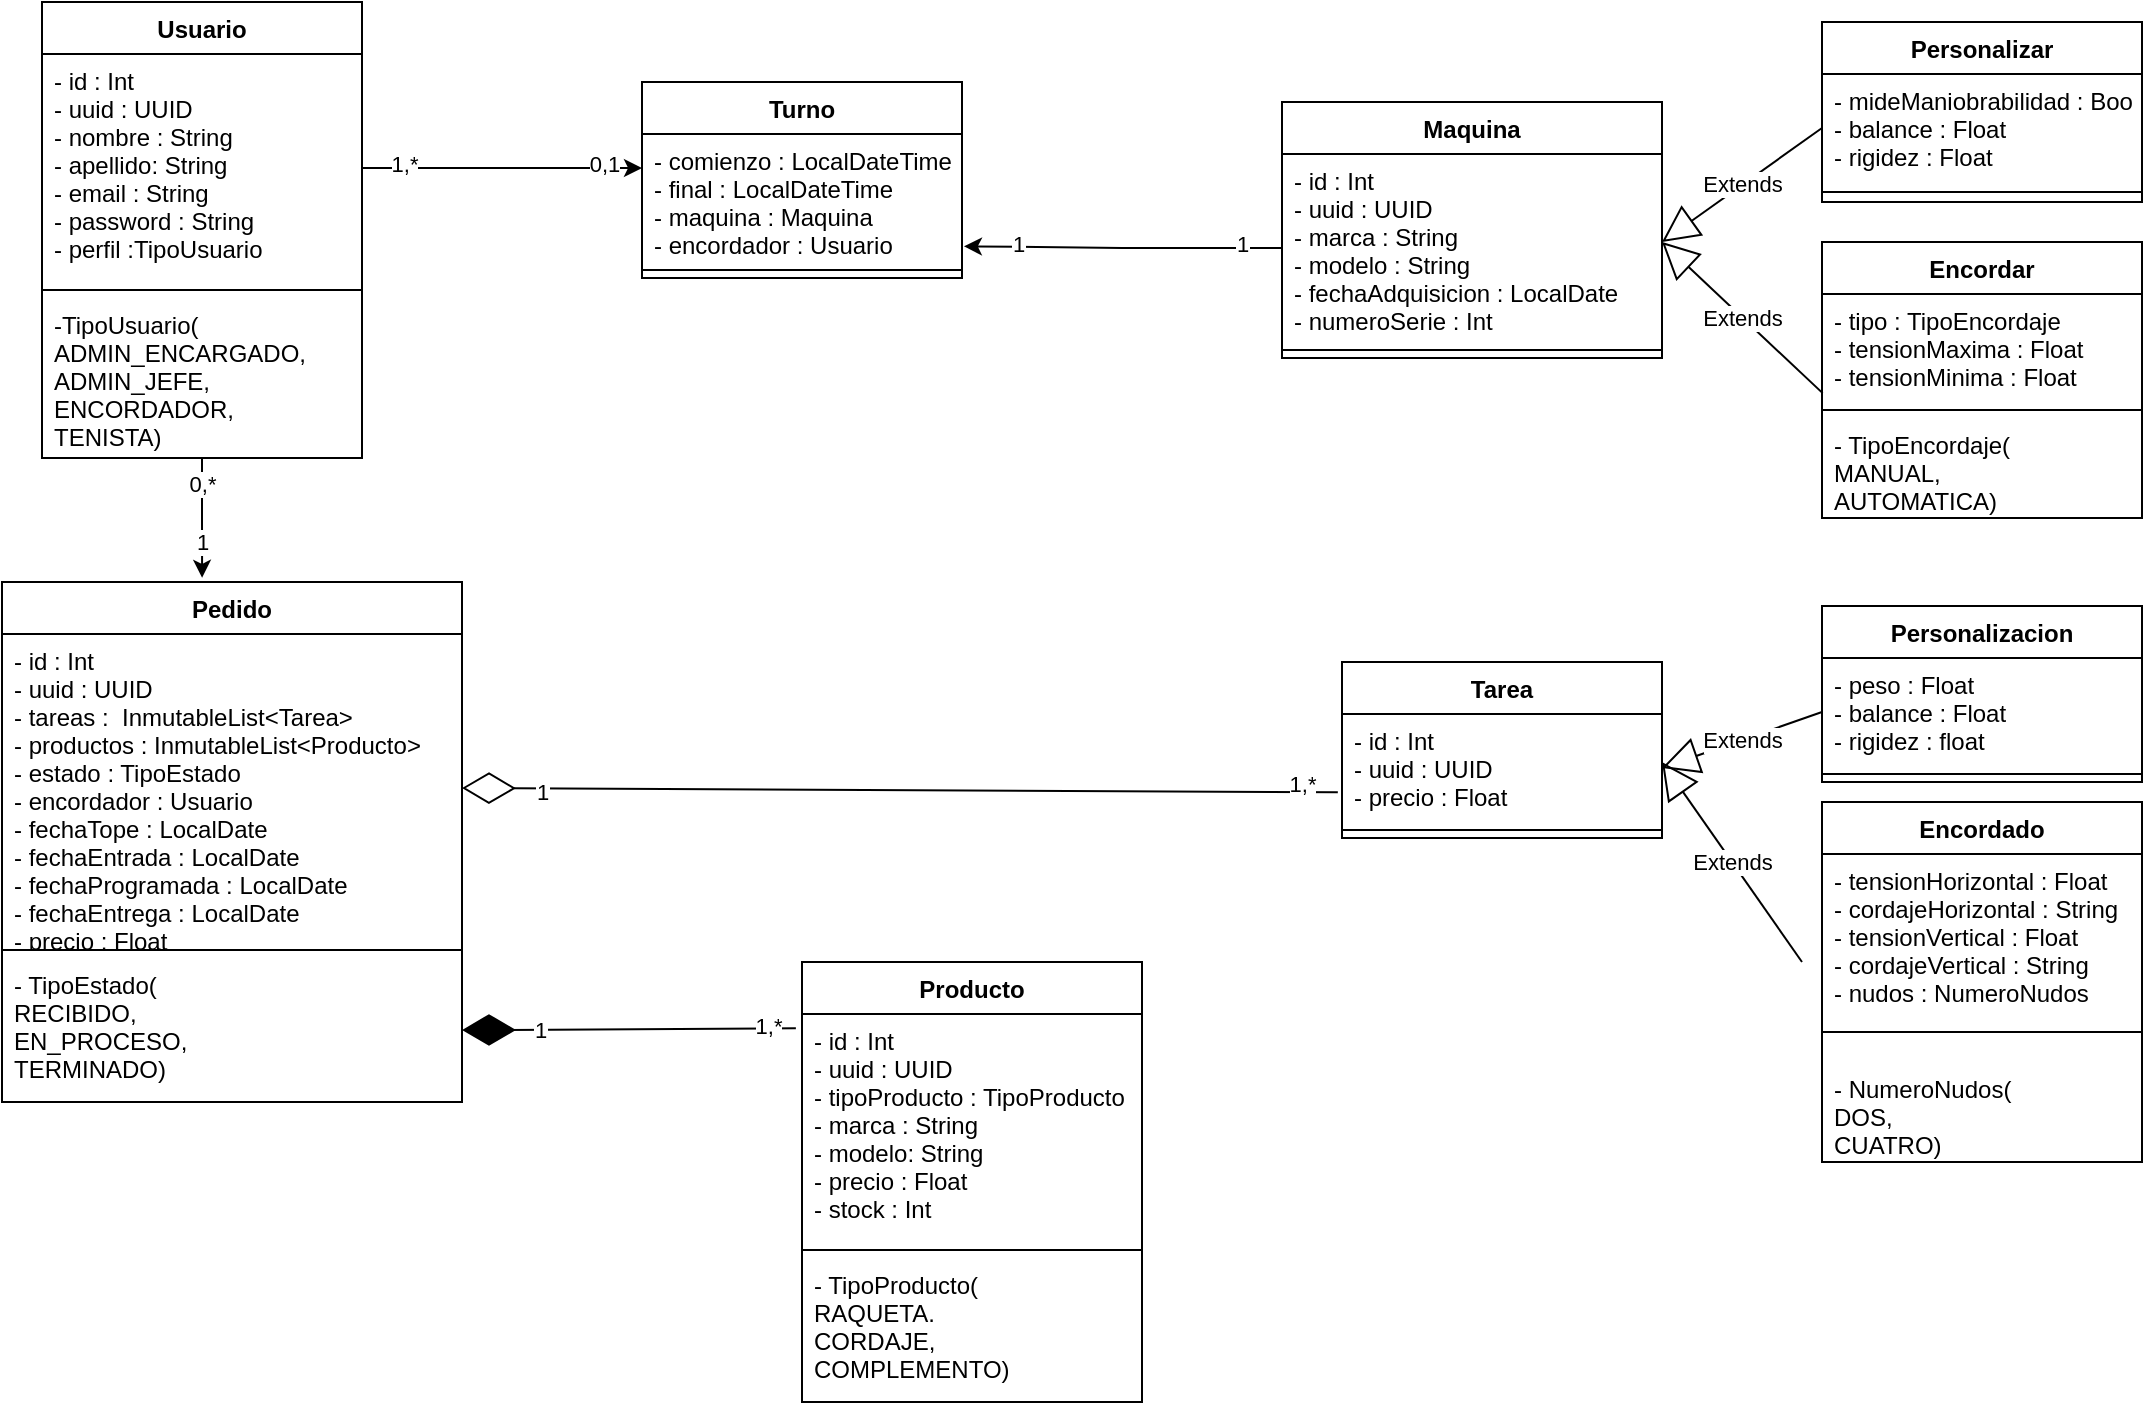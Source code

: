 <mxfile version="20.5.3" type="device"><diagram id="E_pRWV0AYEnP4RwV7NFo" name="Página-1"><mxGraphModel dx="1714" dy="902" grid="1" gridSize="10" guides="1" tooltips="1" connect="1" arrows="1" fold="1" page="1" pageScale="1" pageWidth="827" pageHeight="1169" math="0" shadow="0"><root><mxCell id="0"/><mxCell id="1" parent="0"/><mxCell id="azom3J5PFY-KsBXdHnDC-73" style="edgeStyle=orthogonalEdgeStyle;rounded=0;orthogonalLoop=1;jettySize=auto;html=1;entryX=0.435;entryY=-0.008;entryDx=0;entryDy=0;entryPerimeter=0;" edge="1" parent="1" source="azom3J5PFY-KsBXdHnDC-1" target="azom3J5PFY-KsBXdHnDC-14"><mxGeometry relative="1" as="geometry"><mxPoint x="-110" y="350" as="targetPoint"/></mxGeometry></mxCell><mxCell id="azom3J5PFY-KsBXdHnDC-81" value="1" style="edgeLabel;html=1;align=center;verticalAlign=middle;resizable=0;points=[];" vertex="1" connectable="0" parent="azom3J5PFY-KsBXdHnDC-73"><mxGeometry x="-0.733" relative="1" as="geometry"><mxPoint y="34" as="offset"/></mxGeometry></mxCell><mxCell id="azom3J5PFY-KsBXdHnDC-85" value="0,*" style="edgeLabel;html=1;align=center;verticalAlign=middle;resizable=0;points=[];" vertex="1" connectable="0" parent="azom3J5PFY-KsBXdHnDC-73"><mxGeometry x="0.268" relative="1" as="geometry"><mxPoint y="-25" as="offset"/></mxGeometry></mxCell><mxCell id="azom3J5PFY-KsBXdHnDC-1" value="Usuario" style="swimlane;fontStyle=1;align=center;verticalAlign=top;childLayout=stackLayout;horizontal=1;startSize=26;horizontalStack=0;resizeParent=1;resizeParentMax=0;resizeLast=0;collapsible=1;marginBottom=0;" vertex="1" parent="1"><mxGeometry x="-190" y="70" width="160" height="228" as="geometry"/></mxCell><mxCell id="azom3J5PFY-KsBXdHnDC-2" value="- id : Int&#10;- uuid : UUID&#10;- nombre : String&#10;- apellido: String&#10;- email : String&#10;- password : String&#10;- perfil :TipoUsuario" style="text;strokeColor=none;fillColor=none;align=left;verticalAlign=top;spacingLeft=4;spacingRight=4;overflow=hidden;rotatable=0;points=[[0,0.5],[1,0.5]];portConstraint=eastwest;" vertex="1" parent="azom3J5PFY-KsBXdHnDC-1"><mxGeometry y="26" width="160" height="114" as="geometry"/></mxCell><mxCell id="azom3J5PFY-KsBXdHnDC-3" value="" style="line;strokeWidth=1;fillColor=none;align=left;verticalAlign=middle;spacingTop=-1;spacingLeft=3;spacingRight=3;rotatable=0;labelPosition=right;points=[];portConstraint=eastwest;strokeColor=inherit;" vertex="1" parent="azom3J5PFY-KsBXdHnDC-1"><mxGeometry y="140" width="160" height="8" as="geometry"/></mxCell><mxCell id="azom3J5PFY-KsBXdHnDC-4" value="-TipoUsuario(&#10;ADMIN_ENCARGADO,&#10;ADMIN_JEFE,&#10;ENCORDADOR, &#10;TENISTA)" style="text;strokeColor=none;fillColor=none;align=left;verticalAlign=top;spacingLeft=4;spacingRight=4;overflow=hidden;rotatable=0;points=[[0,0.5],[1,0.5]];portConstraint=eastwest;" vertex="1" parent="azom3J5PFY-KsBXdHnDC-1"><mxGeometry y="148" width="160" height="80" as="geometry"/></mxCell><mxCell id="azom3J5PFY-KsBXdHnDC-10" value="Maquina" style="swimlane;fontStyle=1;align=center;verticalAlign=top;childLayout=stackLayout;horizontal=1;startSize=26;horizontalStack=0;resizeParent=1;resizeParentMax=0;resizeLast=0;collapsible=1;marginBottom=0;" vertex="1" parent="1"><mxGeometry x="430" y="120" width="190" height="128" as="geometry"/></mxCell><mxCell id="azom3J5PFY-KsBXdHnDC-11" value="- id : Int&#10;- uuid : UUID&#10;- marca : String&#10;- modelo : String&#10;- fechaAdquisicion : LocalDate&#10;- numeroSerie : Int&#10;&#10;" style="text;strokeColor=none;fillColor=none;align=left;verticalAlign=top;spacingLeft=4;spacingRight=4;overflow=hidden;rotatable=0;points=[[0,0.5],[1,0.5]];portConstraint=eastwest;" vertex="1" parent="azom3J5PFY-KsBXdHnDC-10"><mxGeometry y="26" width="190" height="94" as="geometry"/></mxCell><mxCell id="azom3J5PFY-KsBXdHnDC-12" value="" style="line;strokeWidth=1;fillColor=none;align=left;verticalAlign=middle;spacingTop=-1;spacingLeft=3;spacingRight=3;rotatable=0;labelPosition=right;points=[];portConstraint=eastwest;strokeColor=inherit;" vertex="1" parent="azom3J5PFY-KsBXdHnDC-10"><mxGeometry y="120" width="190" height="8" as="geometry"/></mxCell><mxCell id="azom3J5PFY-KsBXdHnDC-14" value="Pedido" style="swimlane;fontStyle=1;align=center;verticalAlign=top;childLayout=stackLayout;horizontal=1;startSize=26;horizontalStack=0;resizeParent=1;resizeParentMax=0;resizeLast=0;collapsible=1;marginBottom=0;" vertex="1" parent="1"><mxGeometry x="-210" y="360" width="230" height="260" as="geometry"/></mxCell><mxCell id="azom3J5PFY-KsBXdHnDC-15" value="- id : Int&#10;- uuid : UUID&#10;- tareas :  InmutableList&lt;Tarea&gt;&#10;- productos : InmutableList&lt;Producto&gt;&#10;- estado : TipoEstado&#10;- encordador : Usuario&#10;- fechaTope : LocalDate&#10;- fechaEntrada : LocalDate&#10;- fechaProgramada : LocalDate&#10;- fechaEntrega : LocalDate&#10;- precio : Float" style="text;strokeColor=none;fillColor=none;align=left;verticalAlign=top;spacingLeft=4;spacingRight=4;overflow=hidden;rotatable=0;points=[[0,0.5],[1,0.5]];portConstraint=eastwest;" vertex="1" parent="azom3J5PFY-KsBXdHnDC-14"><mxGeometry y="26" width="230" height="154" as="geometry"/></mxCell><mxCell id="azom3J5PFY-KsBXdHnDC-16" value="" style="line;strokeWidth=1;fillColor=none;align=left;verticalAlign=middle;spacingTop=-1;spacingLeft=3;spacingRight=3;rotatable=0;labelPosition=right;points=[];portConstraint=eastwest;strokeColor=inherit;" vertex="1" parent="azom3J5PFY-KsBXdHnDC-14"><mxGeometry y="180" width="230" height="8" as="geometry"/></mxCell><mxCell id="azom3J5PFY-KsBXdHnDC-17" value="- TipoEstado(&#10;RECIBIDO,&#10;EN_PROCESO,&#10;TERMINADO)" style="text;strokeColor=none;fillColor=none;align=left;verticalAlign=top;spacingLeft=4;spacingRight=4;overflow=hidden;rotatable=0;points=[[0,0.5],[1,0.5]];portConstraint=eastwest;" vertex="1" parent="azom3J5PFY-KsBXdHnDC-14"><mxGeometry y="188" width="230" height="72" as="geometry"/></mxCell><mxCell id="azom3J5PFY-KsBXdHnDC-26" value="Producto" style="swimlane;fontStyle=1;align=center;verticalAlign=top;childLayout=stackLayout;horizontal=1;startSize=26;horizontalStack=0;resizeParent=1;resizeParentMax=0;resizeLast=0;collapsible=1;marginBottom=0;" vertex="1" parent="1"><mxGeometry x="190" y="550" width="170" height="220" as="geometry"/></mxCell><mxCell id="azom3J5PFY-KsBXdHnDC-27" value="- id : Int&#10;- uuid : UUID&#10;- tipoProducto : TipoProducto&#10;- marca : String&#10;- modelo: String&#10;- precio : Float&#10;- stock : Int&#10;" style="text;strokeColor=none;fillColor=none;align=left;verticalAlign=top;spacingLeft=4;spacingRight=4;overflow=hidden;rotatable=0;points=[[0,0.5],[1,0.5]];portConstraint=eastwest;" vertex="1" parent="azom3J5PFY-KsBXdHnDC-26"><mxGeometry y="26" width="170" height="114" as="geometry"/></mxCell><mxCell id="azom3J5PFY-KsBXdHnDC-28" value="" style="line;strokeWidth=1;fillColor=none;align=left;verticalAlign=middle;spacingTop=-1;spacingLeft=3;spacingRight=3;rotatable=0;labelPosition=right;points=[];portConstraint=eastwest;strokeColor=inherit;" vertex="1" parent="azom3J5PFY-KsBXdHnDC-26"><mxGeometry y="140" width="170" height="8" as="geometry"/></mxCell><mxCell id="azom3J5PFY-KsBXdHnDC-29" value="- TipoProducto(&#10;RAQUETA.&#10;CORDAJE,&#10;COMPLEMENTO)" style="text;strokeColor=none;fillColor=none;align=left;verticalAlign=top;spacingLeft=4;spacingRight=4;overflow=hidden;rotatable=0;points=[[0,0.5],[1,0.5]];portConstraint=eastwest;" vertex="1" parent="azom3J5PFY-KsBXdHnDC-26"><mxGeometry y="148" width="170" height="72" as="geometry"/></mxCell><mxCell id="azom3J5PFY-KsBXdHnDC-36" value="Tarea" style="swimlane;fontStyle=1;align=center;verticalAlign=top;childLayout=stackLayout;horizontal=1;startSize=26;horizontalStack=0;resizeParent=1;resizeParentMax=0;resizeLast=0;collapsible=1;marginBottom=0;" vertex="1" parent="1"><mxGeometry x="460" y="400" width="160" height="88" as="geometry"/></mxCell><mxCell id="azom3J5PFY-KsBXdHnDC-37" value="- id : Int&#10;- uuid : UUID&#10;- precio : Float" style="text;strokeColor=none;fillColor=none;align=left;verticalAlign=top;spacingLeft=4;spacingRight=4;overflow=hidden;rotatable=0;points=[[0,0.5],[1,0.5]];portConstraint=eastwest;" vertex="1" parent="azom3J5PFY-KsBXdHnDC-36"><mxGeometry y="26" width="160" height="54" as="geometry"/></mxCell><mxCell id="azom3J5PFY-KsBXdHnDC-38" value="" style="line;strokeWidth=1;fillColor=none;align=left;verticalAlign=middle;spacingTop=-1;spacingLeft=3;spacingRight=3;rotatable=0;labelPosition=right;points=[];portConstraint=eastwest;strokeColor=inherit;" vertex="1" parent="azom3J5PFY-KsBXdHnDC-36"><mxGeometry y="80" width="160" height="8" as="geometry"/></mxCell><mxCell id="azom3J5PFY-KsBXdHnDC-40" value="Encordado" style="swimlane;fontStyle=1;align=center;verticalAlign=top;childLayout=stackLayout;horizontal=1;startSize=26;horizontalStack=0;resizeParent=1;resizeParentMax=0;resizeLast=0;collapsible=1;marginBottom=0;" vertex="1" parent="1"><mxGeometry x="700" y="470" width="160" height="180" as="geometry"/></mxCell><mxCell id="azom3J5PFY-KsBXdHnDC-41" value="- tensionHorizontal : Float&#10;- cordajeHorizontal : String&#10;- tensionVertical : Float&#10;- cordajeVertical : String&#10;- nudos : NumeroNudos" style="text;strokeColor=none;fillColor=none;align=left;verticalAlign=top;spacingLeft=4;spacingRight=4;overflow=hidden;rotatable=0;points=[[0,0.5],[1,0.5]];portConstraint=eastwest;" vertex="1" parent="azom3J5PFY-KsBXdHnDC-40"><mxGeometry y="26" width="160" height="74" as="geometry"/></mxCell><mxCell id="azom3J5PFY-KsBXdHnDC-42" value="" style="line;strokeWidth=1;fillColor=none;align=left;verticalAlign=middle;spacingTop=-1;spacingLeft=3;spacingRight=3;rotatable=0;labelPosition=right;points=[];portConstraint=eastwest;strokeColor=inherit;" vertex="1" parent="azom3J5PFY-KsBXdHnDC-40"><mxGeometry y="100" width="160" height="30" as="geometry"/></mxCell><mxCell id="azom3J5PFY-KsBXdHnDC-48" value="- NumeroNudos(&#10;DOS,&#10;CUATRO)" style="text;strokeColor=none;fillColor=none;align=left;verticalAlign=top;spacingLeft=4;spacingRight=4;overflow=hidden;rotatable=0;points=[[0,0.5],[1,0.5]];portConstraint=eastwest;" vertex="1" parent="azom3J5PFY-KsBXdHnDC-40"><mxGeometry y="130" width="160" height="50" as="geometry"/></mxCell><mxCell id="azom3J5PFY-KsBXdHnDC-44" value="Personalizacion" style="swimlane;fontStyle=1;align=center;verticalAlign=top;childLayout=stackLayout;horizontal=1;startSize=26;horizontalStack=0;resizeParent=1;resizeParentMax=0;resizeLast=0;collapsible=1;marginBottom=0;" vertex="1" parent="1"><mxGeometry x="700" y="372" width="160" height="88" as="geometry"/></mxCell><mxCell id="azom3J5PFY-KsBXdHnDC-45" value="- peso : Float&#10;- balance : Float&#10;- rigidez : float" style="text;strokeColor=none;fillColor=none;align=left;verticalAlign=top;spacingLeft=4;spacingRight=4;overflow=hidden;rotatable=0;points=[[0,0.5],[1,0.5]];portConstraint=eastwest;" vertex="1" parent="azom3J5PFY-KsBXdHnDC-44"><mxGeometry y="26" width="160" height="54" as="geometry"/></mxCell><mxCell id="azom3J5PFY-KsBXdHnDC-46" value="" style="line;strokeWidth=1;fillColor=none;align=left;verticalAlign=middle;spacingTop=-1;spacingLeft=3;spacingRight=3;rotatable=0;labelPosition=right;points=[];portConstraint=eastwest;strokeColor=inherit;" vertex="1" parent="azom3J5PFY-KsBXdHnDC-44"><mxGeometry y="80" width="160" height="8" as="geometry"/></mxCell><mxCell id="azom3J5PFY-KsBXdHnDC-49" value="Encordar" style="swimlane;fontStyle=1;align=center;verticalAlign=top;childLayout=stackLayout;horizontal=1;startSize=26;horizontalStack=0;resizeParent=1;resizeParentMax=0;resizeLast=0;collapsible=1;marginBottom=0;" vertex="1" parent="1"><mxGeometry x="700" y="190" width="160" height="138" as="geometry"/></mxCell><mxCell id="azom3J5PFY-KsBXdHnDC-50" value="- tipo : TipoEncordaje&#10;- tensionMaxima : Float&#10;- tensionMinima : Float&#10;" style="text;strokeColor=none;fillColor=none;align=left;verticalAlign=top;spacingLeft=4;spacingRight=4;overflow=hidden;rotatable=0;points=[[0,0.5],[1,0.5]];portConstraint=eastwest;" vertex="1" parent="azom3J5PFY-KsBXdHnDC-49"><mxGeometry y="26" width="160" height="54" as="geometry"/></mxCell><mxCell id="azom3J5PFY-KsBXdHnDC-51" value="" style="line;strokeWidth=1;fillColor=none;align=left;verticalAlign=middle;spacingTop=-1;spacingLeft=3;spacingRight=3;rotatable=0;labelPosition=right;points=[];portConstraint=eastwest;strokeColor=inherit;" vertex="1" parent="azom3J5PFY-KsBXdHnDC-49"><mxGeometry y="80" width="160" height="8" as="geometry"/></mxCell><mxCell id="azom3J5PFY-KsBXdHnDC-52" value="- TipoEncordaje(&#10;MANUAL, &#10;AUTOMATICA)" style="text;strokeColor=none;fillColor=none;align=left;verticalAlign=top;spacingLeft=4;spacingRight=4;overflow=hidden;rotatable=0;points=[[0,0.5],[1,0.5]];portConstraint=eastwest;" vertex="1" parent="azom3J5PFY-KsBXdHnDC-49"><mxGeometry y="88" width="160" height="50" as="geometry"/></mxCell><mxCell id="azom3J5PFY-KsBXdHnDC-53" value="Personalizar" style="swimlane;fontStyle=1;align=center;verticalAlign=top;childLayout=stackLayout;horizontal=1;startSize=26;horizontalStack=0;resizeParent=1;resizeParentMax=0;resizeLast=0;collapsible=1;marginBottom=0;" vertex="1" parent="1"><mxGeometry x="700" y="80" width="160" height="90" as="geometry"/></mxCell><mxCell id="azom3J5PFY-KsBXdHnDC-54" value="- mideManiobrabilidad : Boolean&#10;- balance : Float&#10;- rigidez : Float" style="text;strokeColor=none;fillColor=none;align=left;verticalAlign=top;spacingLeft=4;spacingRight=4;overflow=hidden;rotatable=0;points=[[0,0.5],[1,0.5]];portConstraint=eastwest;" vertex="1" parent="azom3J5PFY-KsBXdHnDC-53"><mxGeometry y="26" width="160" height="54" as="geometry"/></mxCell><mxCell id="azom3J5PFY-KsBXdHnDC-55" value="" style="line;strokeWidth=1;fillColor=none;align=left;verticalAlign=middle;spacingTop=-1;spacingLeft=3;spacingRight=3;rotatable=0;labelPosition=right;points=[];portConstraint=eastwest;strokeColor=inherit;" vertex="1" parent="azom3J5PFY-KsBXdHnDC-53"><mxGeometry y="80" width="160" height="10" as="geometry"/></mxCell><mxCell id="azom3J5PFY-KsBXdHnDC-57" value="" style="endArrow=diamondThin;endFill=1;endSize=24;html=1;rounded=0;entryX=1;entryY=0.5;entryDx=0;entryDy=0;exitX=-0.018;exitY=0.063;exitDx=0;exitDy=0;exitPerimeter=0;" edge="1" parent="1" source="azom3J5PFY-KsBXdHnDC-27" target="azom3J5PFY-KsBXdHnDC-17"><mxGeometry width="160" relative="1" as="geometry"><mxPoint x="60" y="590" as="sourcePoint"/><mxPoint x="414" y="470" as="targetPoint"/><Array as="points"><mxPoint x="40" y="584"/></Array></mxGeometry></mxCell><mxCell id="azom3J5PFY-KsBXdHnDC-86" value="1" style="edgeLabel;html=1;align=center;verticalAlign=middle;resizable=0;points=[];" vertex="1" connectable="0" parent="azom3J5PFY-KsBXdHnDC-57"><mxGeometry x="0.539" relative="1" as="geometry"><mxPoint as="offset"/></mxGeometry></mxCell><mxCell id="azom3J5PFY-KsBXdHnDC-87" value="1,*" style="edgeLabel;html=1;align=center;verticalAlign=middle;resizable=0;points=[];" vertex="1" connectable="0" parent="azom3J5PFY-KsBXdHnDC-57"><mxGeometry x="-0.827" y="-2" relative="1" as="geometry"><mxPoint as="offset"/></mxGeometry></mxCell><mxCell id="azom3J5PFY-KsBXdHnDC-58" value="Extends" style="endArrow=block;endSize=16;endFill=0;html=1;rounded=0;exitX=0;exitY=0.5;exitDx=0;exitDy=0;entryX=1;entryY=0.5;entryDx=0;entryDy=0;" edge="1" parent="1" source="azom3J5PFY-KsBXdHnDC-45" target="azom3J5PFY-KsBXdHnDC-37"><mxGeometry width="160" relative="1" as="geometry"><mxPoint x="480" y="584" as="sourcePoint"/><mxPoint x="640" y="584" as="targetPoint"/></mxGeometry></mxCell><mxCell id="azom3J5PFY-KsBXdHnDC-59" value="Extends" style="endArrow=block;endSize=16;endFill=0;html=1;rounded=0;" edge="1" parent="1"><mxGeometry width="160" relative="1" as="geometry"><mxPoint x="690" y="550" as="sourcePoint"/><mxPoint x="620" y="450" as="targetPoint"/></mxGeometry></mxCell><mxCell id="azom3J5PFY-KsBXdHnDC-60" value="Extends" style="endArrow=block;endSize=16;endFill=0;html=1;rounded=0;exitX=0;exitY=0.5;exitDx=0;exitDy=0;entryX=1;entryY=0.5;entryDx=0;entryDy=0;" edge="1" parent="1" source="azom3J5PFY-KsBXdHnDC-54"><mxGeometry width="160" relative="1" as="geometry"><mxPoint x="700" y="162" as="sourcePoint"/><mxPoint x="620" y="190" as="targetPoint"/></mxGeometry></mxCell><mxCell id="azom3J5PFY-KsBXdHnDC-61" value="Extends" style="endArrow=block;endSize=16;endFill=0;html=1;rounded=0;exitX=0.002;exitY=0.918;exitDx=0;exitDy=0;entryX=1;entryY=0.5;entryDx=0;entryDy=0;exitPerimeter=0;" edge="1" parent="1" source="azom3J5PFY-KsBXdHnDC-50"><mxGeometry width="160" relative="1" as="geometry"><mxPoint x="700" y="162" as="sourcePoint"/><mxPoint x="620" y="190" as="targetPoint"/></mxGeometry></mxCell><mxCell id="azom3J5PFY-KsBXdHnDC-62" value="Turno" style="swimlane;fontStyle=1;align=center;verticalAlign=top;childLayout=stackLayout;horizontal=1;startSize=26;horizontalStack=0;resizeParent=1;resizeParentMax=0;resizeLast=0;collapsible=1;marginBottom=0;" vertex="1" parent="1"><mxGeometry x="110" y="110" width="160" height="98" as="geometry"/></mxCell><mxCell id="azom3J5PFY-KsBXdHnDC-63" value="- comienzo : LocalDateTime&#10;- final : LocalDateTime&#10;- maquina : Maquina&#10;- encordador : Usuario" style="text;strokeColor=none;fillColor=none;align=left;verticalAlign=top;spacingLeft=4;spacingRight=4;overflow=hidden;rotatable=0;points=[[0,0.5],[1,0.5]];portConstraint=eastwest;" vertex="1" parent="azom3J5PFY-KsBXdHnDC-62"><mxGeometry y="26" width="160" height="64" as="geometry"/></mxCell><mxCell id="azom3J5PFY-KsBXdHnDC-64" value="" style="line;strokeWidth=1;fillColor=none;align=left;verticalAlign=middle;spacingTop=-1;spacingLeft=3;spacingRight=3;rotatable=0;labelPosition=right;points=[];portConstraint=eastwest;strokeColor=inherit;" vertex="1" parent="azom3J5PFY-KsBXdHnDC-62"><mxGeometry y="90" width="160" height="8" as="geometry"/></mxCell><mxCell id="azom3J5PFY-KsBXdHnDC-71" style="edgeStyle=orthogonalEdgeStyle;rounded=0;orthogonalLoop=1;jettySize=auto;html=1;entryX=1.006;entryY=0.877;entryDx=0;entryDy=0;entryPerimeter=0;" edge="1" parent="1" source="azom3J5PFY-KsBXdHnDC-11" target="azom3J5PFY-KsBXdHnDC-63"><mxGeometry relative="1" as="geometry"/></mxCell><mxCell id="azom3J5PFY-KsBXdHnDC-79" value="1" style="edgeLabel;html=1;align=center;verticalAlign=middle;resizable=0;points=[];" vertex="1" connectable="0" parent="azom3J5PFY-KsBXdHnDC-71"><mxGeometry x="0.669" y="-1" relative="1" as="geometry"><mxPoint as="offset"/></mxGeometry></mxCell><mxCell id="azom3J5PFY-KsBXdHnDC-80" value="1" style="edgeLabel;html=1;align=center;verticalAlign=middle;resizable=0;points=[];" vertex="1" connectable="0" parent="azom3J5PFY-KsBXdHnDC-71"><mxGeometry x="-0.743" y="-2" relative="1" as="geometry"><mxPoint as="offset"/></mxGeometry></mxCell><mxCell id="azom3J5PFY-KsBXdHnDC-72" style="edgeStyle=orthogonalEdgeStyle;rounded=0;orthogonalLoop=1;jettySize=auto;html=1;exitX=1;exitY=0.5;exitDx=0;exitDy=0;entryX=0;entryY=0.266;entryDx=0;entryDy=0;entryPerimeter=0;" edge="1" parent="1" source="azom3J5PFY-KsBXdHnDC-2" target="azom3J5PFY-KsBXdHnDC-63"><mxGeometry relative="1" as="geometry"/></mxCell><mxCell id="azom3J5PFY-KsBXdHnDC-84" value="1,*" style="edgeLabel;html=1;align=center;verticalAlign=middle;resizable=0;points=[];" vertex="1" connectable="0" parent="azom3J5PFY-KsBXdHnDC-72"><mxGeometry x="0.749" y="2" relative="1" as="geometry"><mxPoint x="-102" as="offset"/></mxGeometry></mxCell><mxCell id="azom3J5PFY-KsBXdHnDC-89" value="0,1" style="edgeLabel;html=1;align=center;verticalAlign=middle;resizable=0;points=[];" vertex="1" connectable="0" parent="azom3J5PFY-KsBXdHnDC-72"><mxGeometry x="-0.822" y="2" relative="1" as="geometry"><mxPoint x="108" as="offset"/></mxGeometry></mxCell><mxCell id="azom3J5PFY-KsBXdHnDC-74" value="" style="endArrow=diamondThin;endFill=0;endSize=24;html=1;rounded=0;entryX=1;entryY=0.5;entryDx=0;entryDy=0;exitX=-0.013;exitY=0.725;exitDx=0;exitDy=0;exitPerimeter=0;" edge="1" parent="1" source="azom3J5PFY-KsBXdHnDC-37" target="azom3J5PFY-KsBXdHnDC-15"><mxGeometry width="160" relative="1" as="geometry"><mxPoint x="110" y="470" as="sourcePoint"/><mxPoint x="270" y="470" as="targetPoint"/></mxGeometry></mxCell><mxCell id="azom3J5PFY-KsBXdHnDC-88" value="1,*" style="edgeLabel;html=1;align=center;verticalAlign=middle;resizable=0;points=[];" vertex="1" connectable="0" parent="azom3J5PFY-KsBXdHnDC-74"><mxGeometry x="0.806" y="-2" relative="1" as="geometry"><mxPoint x="377" as="offset"/></mxGeometry></mxCell><mxCell id="azom3J5PFY-KsBXdHnDC-90" value="1" style="edgeLabel;html=1;align=center;verticalAlign=middle;resizable=0;points=[];" vertex="1" connectable="0" parent="azom3J5PFY-KsBXdHnDC-74"><mxGeometry x="-0.92" relative="1" as="geometry"><mxPoint x="-381" as="offset"/></mxGeometry></mxCell></root></mxGraphModel></diagram></mxfile>